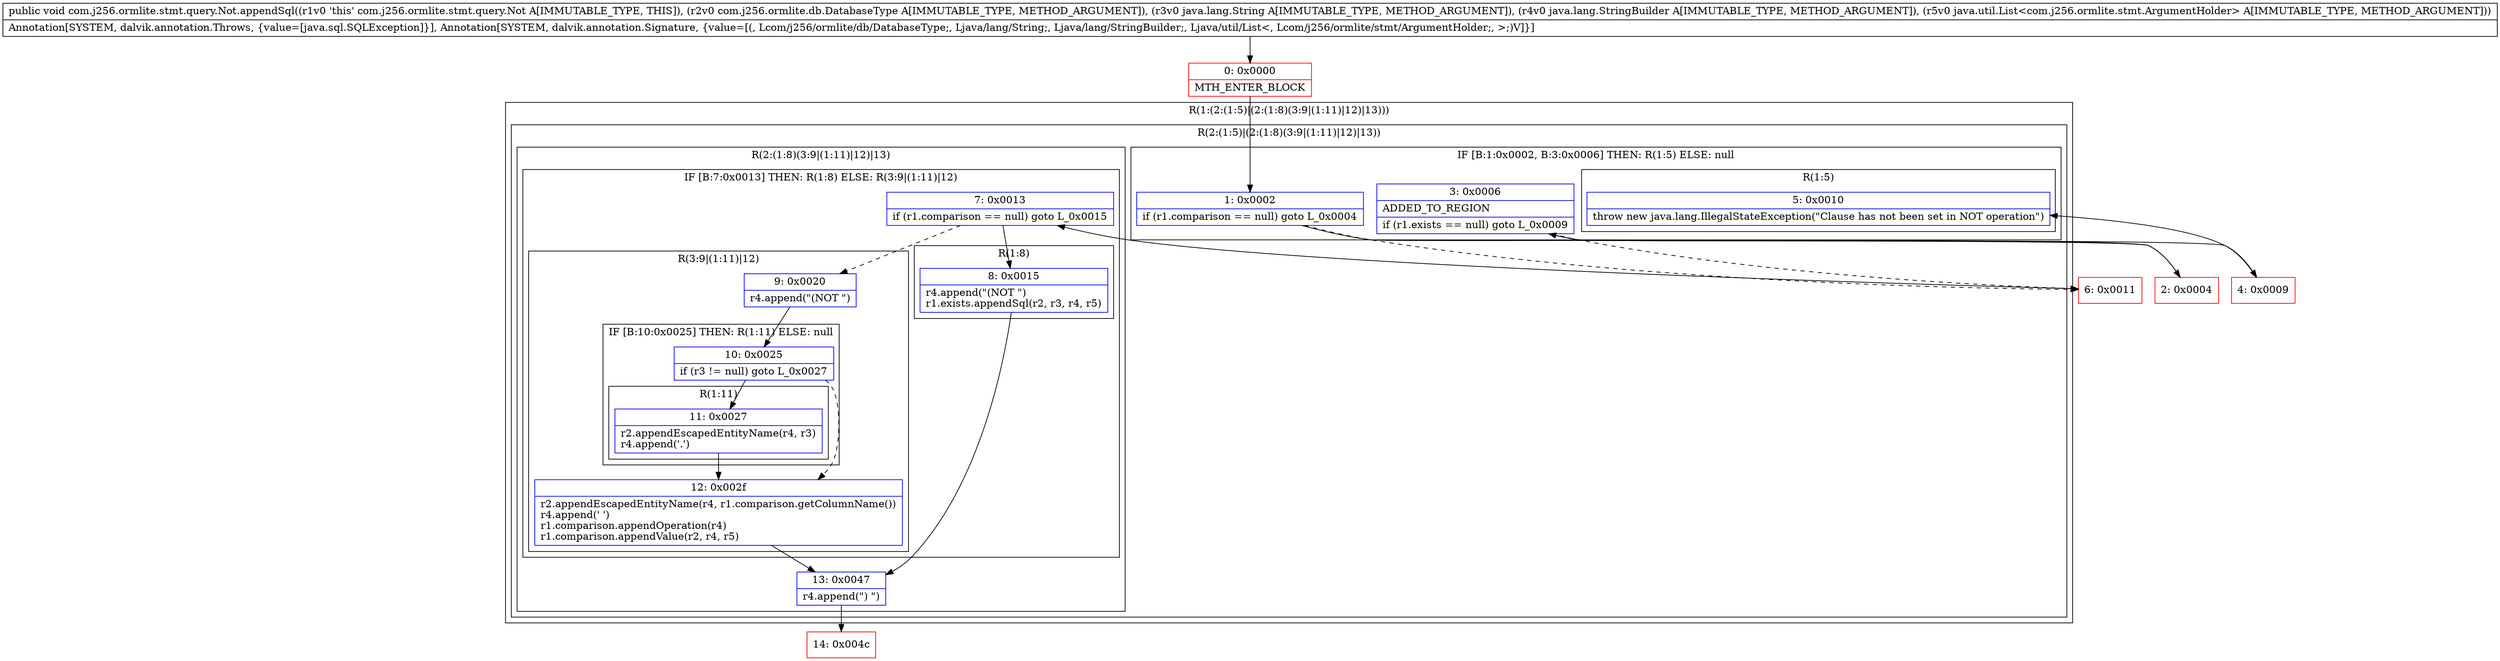 digraph "CFG forcom.j256.ormlite.stmt.query.Not.appendSql(Lcom\/j256\/ormlite\/db\/DatabaseType;Ljava\/lang\/String;Ljava\/lang\/StringBuilder;Ljava\/util\/List;)V" {
subgraph cluster_Region_1235803482 {
label = "R(1:(2:(1:5)|(2:(1:8)(3:9|(1:11)|12)|13)))";
node [shape=record,color=blue];
subgraph cluster_Region_509304736 {
label = "R(2:(1:5)|(2:(1:8)(3:9|(1:11)|12)|13))";
node [shape=record,color=blue];
subgraph cluster_IfRegion_1007358515 {
label = "IF [B:1:0x0002, B:3:0x0006] THEN: R(1:5) ELSE: null";
node [shape=record,color=blue];
Node_1 [shape=record,label="{1\:\ 0x0002|if (r1.comparison == null) goto L_0x0004\l}"];
Node_3 [shape=record,label="{3\:\ 0x0006|ADDED_TO_REGION\l|if (r1.exists == null) goto L_0x0009\l}"];
subgraph cluster_Region_1517455799 {
label = "R(1:5)";
node [shape=record,color=blue];
Node_5 [shape=record,label="{5\:\ 0x0010|throw new java.lang.IllegalStateException(\"Clause has not been set in NOT operation\")\l}"];
}
}
subgraph cluster_Region_1430248878 {
label = "R(2:(1:8)(3:9|(1:11)|12)|13)";
node [shape=record,color=blue];
subgraph cluster_IfRegion_299712246 {
label = "IF [B:7:0x0013] THEN: R(1:8) ELSE: R(3:9|(1:11)|12)";
node [shape=record,color=blue];
Node_7 [shape=record,label="{7\:\ 0x0013|if (r1.comparison == null) goto L_0x0015\l}"];
subgraph cluster_Region_1965243508 {
label = "R(1:8)";
node [shape=record,color=blue];
Node_8 [shape=record,label="{8\:\ 0x0015|r4.append(\"(NOT \")\lr1.exists.appendSql(r2, r3, r4, r5)\l}"];
}
subgraph cluster_Region_995241046 {
label = "R(3:9|(1:11)|12)";
node [shape=record,color=blue];
Node_9 [shape=record,label="{9\:\ 0x0020|r4.append(\"(NOT \")\l}"];
subgraph cluster_IfRegion_279659583 {
label = "IF [B:10:0x0025] THEN: R(1:11) ELSE: null";
node [shape=record,color=blue];
Node_10 [shape=record,label="{10\:\ 0x0025|if (r3 != null) goto L_0x0027\l}"];
subgraph cluster_Region_1761210962 {
label = "R(1:11)";
node [shape=record,color=blue];
Node_11 [shape=record,label="{11\:\ 0x0027|r2.appendEscapedEntityName(r4, r3)\lr4.append('.')\l}"];
}
}
Node_12 [shape=record,label="{12\:\ 0x002f|r2.appendEscapedEntityName(r4, r1.comparison.getColumnName())\lr4.append(' ')\lr1.comparison.appendOperation(r4)\lr1.comparison.appendValue(r2, r4, r5)\l}"];
}
}
Node_13 [shape=record,label="{13\:\ 0x0047|r4.append(\") \")\l}"];
}
}
}
Node_0 [shape=record,color=red,label="{0\:\ 0x0000|MTH_ENTER_BLOCK\l}"];
Node_2 [shape=record,color=red,label="{2\:\ 0x0004}"];
Node_4 [shape=record,color=red,label="{4\:\ 0x0009}"];
Node_6 [shape=record,color=red,label="{6\:\ 0x0011}"];
Node_14 [shape=record,color=red,label="{14\:\ 0x004c}"];
MethodNode[shape=record,label="{public void com.j256.ormlite.stmt.query.Not.appendSql((r1v0 'this' com.j256.ormlite.stmt.query.Not A[IMMUTABLE_TYPE, THIS]), (r2v0 com.j256.ormlite.db.DatabaseType A[IMMUTABLE_TYPE, METHOD_ARGUMENT]), (r3v0 java.lang.String A[IMMUTABLE_TYPE, METHOD_ARGUMENT]), (r4v0 java.lang.StringBuilder A[IMMUTABLE_TYPE, METHOD_ARGUMENT]), (r5v0 java.util.List\<com.j256.ormlite.stmt.ArgumentHolder\> A[IMMUTABLE_TYPE, METHOD_ARGUMENT]))  | Annotation[SYSTEM, dalvik.annotation.Throws, \{value=[java.sql.SQLException]\}], Annotation[SYSTEM, dalvik.annotation.Signature, \{value=[(, Lcom\/j256\/ormlite\/db\/DatabaseType;, Ljava\/lang\/String;, Ljava\/lang\/StringBuilder;, Ljava\/util\/List\<, Lcom\/j256\/ormlite\/stmt\/ArgumentHolder;, \>;)V]\}]\l}"];
MethodNode -> Node_0;
Node_1 -> Node_2;
Node_1 -> Node_6[style=dashed];
Node_3 -> Node_4;
Node_3 -> Node_6[style=dashed];
Node_7 -> Node_8;
Node_7 -> Node_9[style=dashed];
Node_8 -> Node_13;
Node_9 -> Node_10;
Node_10 -> Node_11;
Node_10 -> Node_12[style=dashed];
Node_11 -> Node_12;
Node_12 -> Node_13;
Node_13 -> Node_14;
Node_0 -> Node_1;
Node_2 -> Node_3;
Node_4 -> Node_5;
Node_6 -> Node_7;
}

